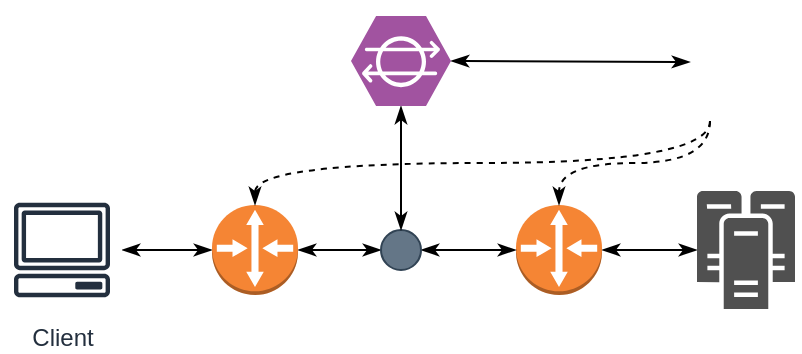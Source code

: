 <mxfile version="11.2.8" type="github" pages="1"><diagram id="IRBqi0rGRwXzyYfHZzYb" name="Page-1"><mxGraphModel dx="1422" dy="767" grid="1" gridSize="10" guides="1" tooltips="1" connect="1" arrows="1" fold="1" page="1" pageScale="1" pageWidth="850" pageHeight="1100" math="0" shadow="0"><root><mxCell id="0"/><mxCell id="1" parent="0"/><mxCell id="RNQiWLo5jIzKvvXslozH-42" style="edgeStyle=none;rounded=0;orthogonalLoop=1;jettySize=auto;html=1;entryX=0;entryY=0.5;entryDx=0;entryDy=0;entryPerimeter=0;startArrow=classicThin;startFill=1;endArrow=classicThin;endFill=1;" edge="1" parent="1" source="RNQiWLo5jIzKvvXslozH-1" target="RNQiWLo5jIzKvvXslozH-2"><mxGeometry relative="1" as="geometry"/></mxCell><mxCell id="RNQiWLo5jIzKvvXslozH-1" value="Client" style="outlineConnect=0;fontColor=#232F3E;gradientColor=none;strokeColor=#232F3E;fillColor=#ffffff;dashed=0;verticalLabelPosition=bottom;verticalAlign=top;align=center;html=1;fontSize=12;fontStyle=0;aspect=fixed;shape=mxgraph.aws4.resourceIcon;resIcon=mxgraph.aws4.client;" vertex="1" parent="1"><mxGeometry x="76" y="107" width="60" height="60" as="geometry"/></mxCell><mxCell id="RNQiWLo5jIzKvvXslozH-43" style="edgeStyle=none;rounded=0;orthogonalLoop=1;jettySize=auto;html=1;exitX=1;exitY=0.5;exitDx=0;exitDy=0;exitPerimeter=0;entryX=0;entryY=0.5;entryDx=0;entryDy=0;startArrow=classicThin;startFill=1;endArrow=classicThin;endFill=1;" edge="1" parent="1" source="RNQiWLo5jIzKvvXslozH-2" target="RNQiWLo5jIzKvvXslozH-18"><mxGeometry relative="1" as="geometry"/></mxCell><mxCell id="RNQiWLo5jIzKvvXslozH-2" value="" style="outlineConnect=0;dashed=0;verticalLabelPosition=bottom;verticalAlign=top;align=center;html=1;shape=mxgraph.aws3.router;fillColor=#F58534;gradientColor=none;" vertex="1" parent="1"><mxGeometry x="181" y="114.5" width="43" height="45" as="geometry"/></mxCell><mxCell id="RNQiWLo5jIzKvvXslozH-45" style="edgeStyle=none;rounded=0;orthogonalLoop=1;jettySize=auto;html=1;exitX=1;exitY=0.5;exitDx=0;exitDy=0;exitPerimeter=0;startArrow=classicThin;startFill=1;endArrow=classicThin;endFill=1;" edge="1" parent="1" source="RNQiWLo5jIzKvvXslozH-5" target="RNQiWLo5jIzKvvXslozH-22"><mxGeometry relative="1" as="geometry"/></mxCell><mxCell id="RNQiWLo5jIzKvvXslozH-5" value="" style="outlineConnect=0;dashed=0;verticalLabelPosition=bottom;verticalAlign=top;align=center;html=1;shape=mxgraph.aws3.router;fillColor=#F58534;gradientColor=none;" vertex="1" parent="1"><mxGeometry x="333" y="114.5" width="43" height="45" as="geometry"/></mxCell><mxCell id="RNQiWLo5jIzKvvXslozH-44" style="edgeStyle=none;rounded=0;orthogonalLoop=1;jettySize=auto;html=1;exitX=1;exitY=0.5;exitDx=0;exitDy=0;entryX=0;entryY=0.5;entryDx=0;entryDy=0;entryPerimeter=0;startArrow=classicThin;startFill=1;endArrow=classicThin;endFill=1;" edge="1" parent="1" source="RNQiWLo5jIzKvvXslozH-18" target="RNQiWLo5jIzKvvXslozH-5"><mxGeometry relative="1" as="geometry"/></mxCell><mxCell id="RNQiWLo5jIzKvvXslozH-18" value="" style="ellipse;whiteSpace=wrap;html=1;aspect=fixed;fillColor=#647687;strokeColor=#314354;fontColor=#ffffff;" vertex="1" parent="1"><mxGeometry x="265.5" y="127" width="20" height="20" as="geometry"/></mxCell><mxCell id="RNQiWLo5jIzKvvXslozH-22" value="" style="pointerEvents=1;shadow=0;dashed=0;html=1;strokeColor=none;fillColor=#505050;labelPosition=center;verticalLabelPosition=bottom;verticalAlign=top;outlineConnect=0;align=center;shape=mxgraph.office.servers.cluster_server;" vertex="1" parent="1"><mxGeometry x="423.5" y="107.5" width="49" height="59" as="geometry"/></mxCell><mxCell id="RNQiWLo5jIzKvvXslozH-41" style="rounded=0;orthogonalLoop=1;jettySize=auto;html=1;exitX=0.5;exitY=1;exitDx=0;exitDy=0;exitPerimeter=0;entryX=0.5;entryY=0;entryDx=0;entryDy=0;startArrow=classicThin;startFill=1;endArrow=classicThin;endFill=1;" edge="1" parent="1" source="RNQiWLo5jIzKvvXslozH-24" target="RNQiWLo5jIzKvvXslozH-18"><mxGeometry relative="1" as="geometry"/></mxCell><mxCell id="RNQiWLo5jIzKvvXslozH-46" style="edgeStyle=none;rounded=0;orthogonalLoop=1;jettySize=auto;html=1;exitX=1;exitY=0.5;exitDx=0;exitDy=0;exitPerimeter=0;startArrow=classicThin;startFill=1;endArrow=classicThin;endFill=1;" edge="1" parent="1" source="RNQiWLo5jIzKvvXslozH-24"><mxGeometry relative="1" as="geometry"><mxPoint x="420" y="43" as="targetPoint"/></mxGeometry></mxCell><mxCell id="RNQiWLo5jIzKvvXslozH-24" value="" style="verticalLabelPosition=bottom;html=1;fillColor=#A153A0;verticalAlign=top;pointerEvents=1;align=center;points=[[0.25,0,0],[0.5,0,0],[0.75,0,0],[1,0.5,0],[0.75,1,0],[0.5,1,0],[0.25,1,0],[0,0.5,0],[0.125,0.25,0],[0.125,0.75,0],[0.875,0.25,0],[0.875,0.75,0]];shape=mxgraph.cisco_safe.design.intrusion_detection;" vertex="1" parent="1"><mxGeometry x="250.5" y="20" width="50" height="45" as="geometry"/></mxCell><mxCell id="RNQiWLo5jIzKvvXslozH-51" style="edgeStyle=orthogonalEdgeStyle;curved=1;rounded=0;orthogonalLoop=1;jettySize=auto;html=1;exitX=0.25;exitY=1;exitDx=0;exitDy=0;entryX=0.5;entryY=0;entryDx=0;entryDy=0;entryPerimeter=0;dashed=1;startArrow=none;startFill=0;endArrow=classicThin;endFill=1;strokeColor=#000000;" edge="1" parent="1" source="RNQiWLo5jIzKvvXslozH-37" target="RNQiWLo5jIzKvvXslozH-2"><mxGeometry relative="1" as="geometry"/></mxCell><mxCell id="RNQiWLo5jIzKvvXslozH-52" style="edgeStyle=orthogonalEdgeStyle;curved=1;rounded=0;orthogonalLoop=1;jettySize=auto;html=1;exitX=0.25;exitY=1;exitDx=0;exitDy=0;dashed=1;startArrow=none;startFill=0;endArrow=classicThin;endFill=1;strokeColor=#000000;" edge="1" parent="1" source="RNQiWLo5jIzKvvXslozH-37" target="RNQiWLo5jIzKvvXslozH-5"><mxGeometry relative="1" as="geometry"/></mxCell><mxCell id="RNQiWLo5jIzKvvXslozH-37" value="" style="shape=image;html=1;verticalAlign=top;verticalLabelPosition=bottom;labelBackgroundColor=#ffffff;imageAspect=0;aspect=fixed;image=https://cdn2.iconfinder.com/data/icons/whcompare-isometric-web-hosting-servers/50/server-2-128.png;fillColor=#007FFF;" vertex="1" parent="1"><mxGeometry x="415" y="12.5" width="60" height="60" as="geometry"/></mxCell></root></mxGraphModel></diagram></mxfile>